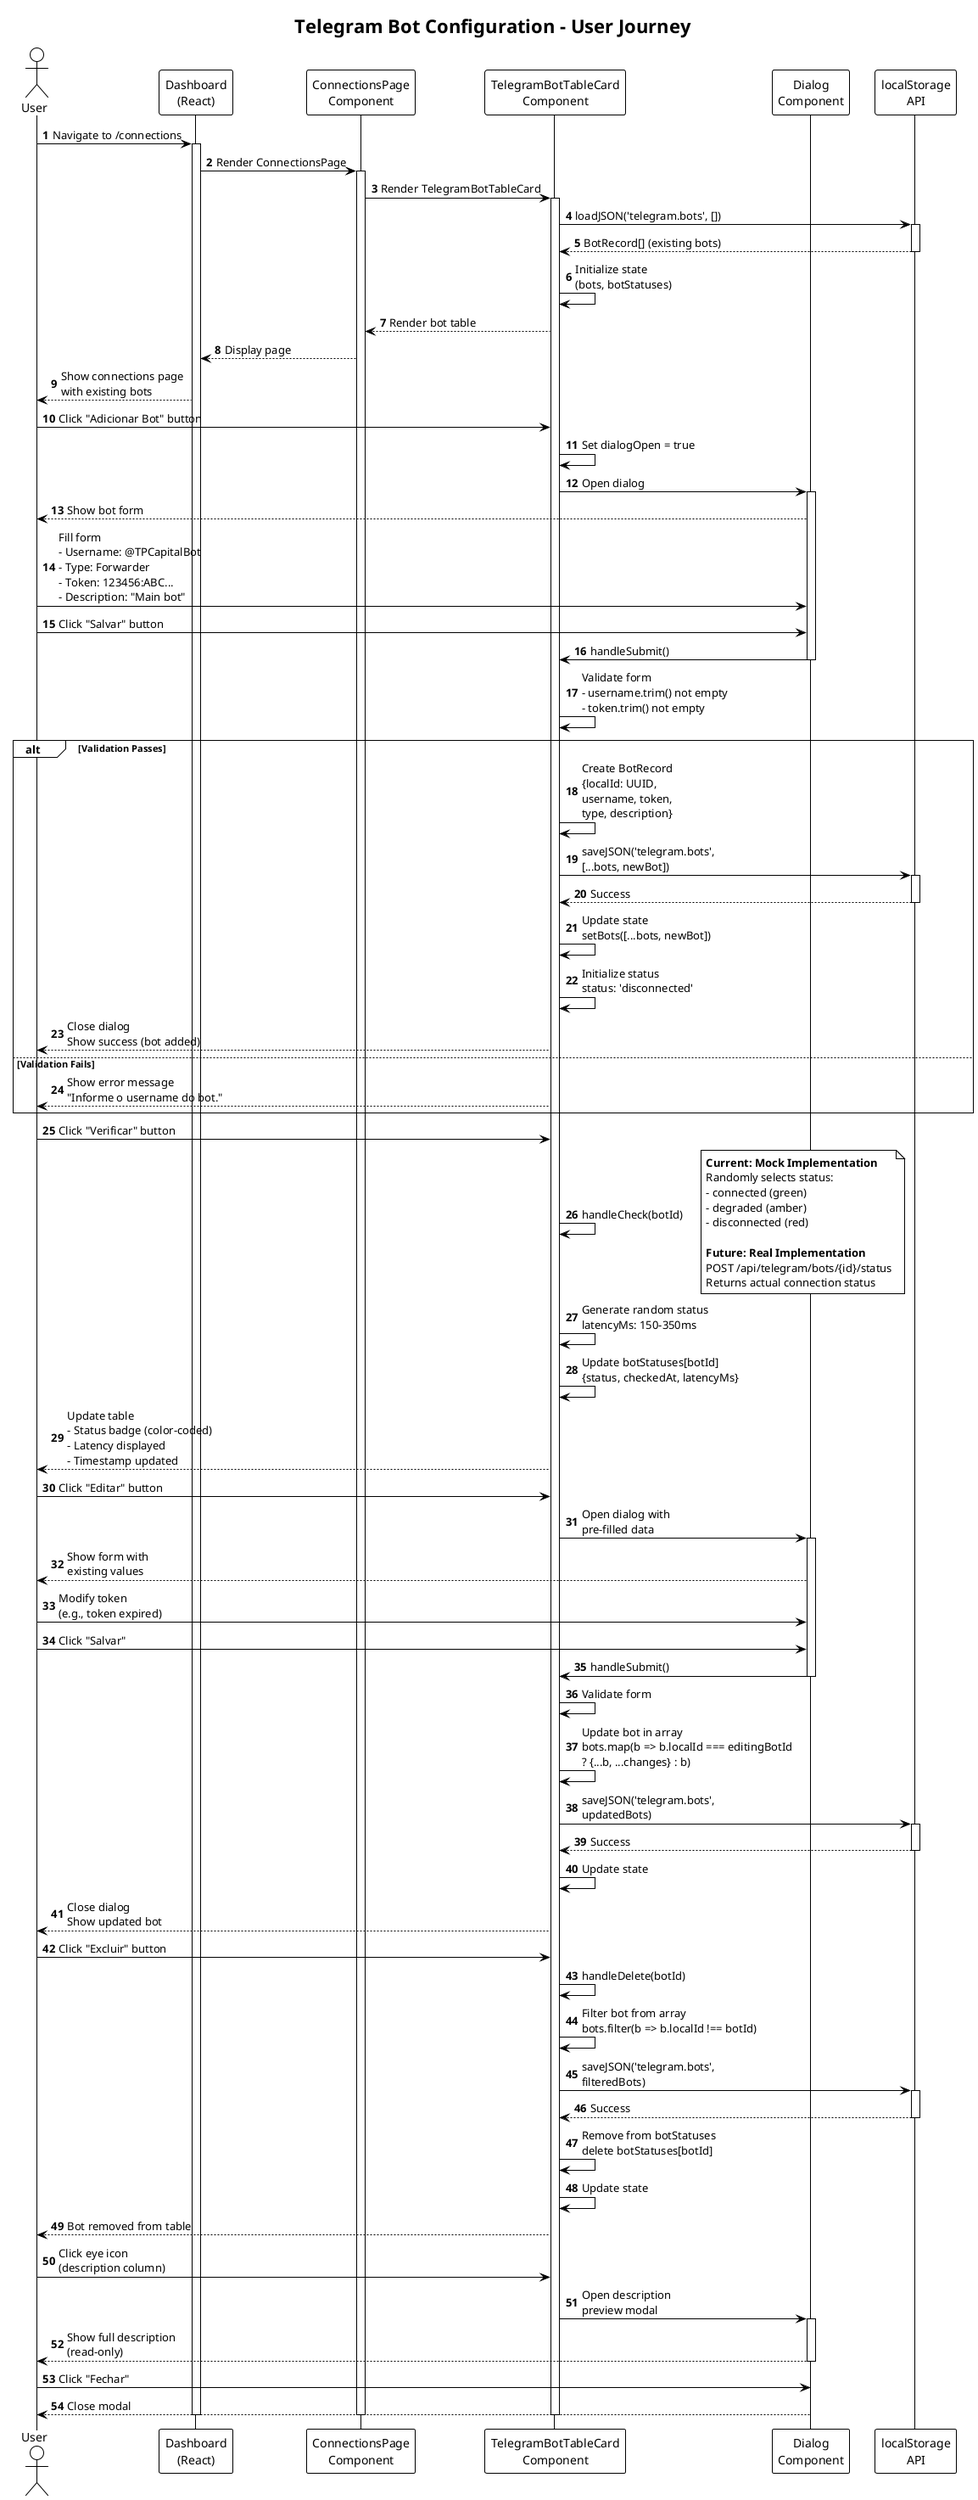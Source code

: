 @startuml Telegram Bot Configuration Flow
!theme plain
title Telegram Bot Configuration - User Journey
autonumber

actor User
participant "Dashboard\n(React)" as Dashboard
participant "ConnectionsPage\nComponent" as Page
participant "TelegramBotTableCard\nComponent" as BotTable
participant "Dialog\nComponent" as Dialog
participant "localStorage\nAPI" as LocalStorage

' Initial Load
User -> Dashboard : Navigate to /connections
activate Dashboard
Dashboard -> Page : Render ConnectionsPage
activate Page
Page -> BotTable : Render TelegramBotTableCard
activate BotTable

BotTable -> LocalStorage : loadJSON('telegram.bots', [])
activate LocalStorage
LocalStorage --> BotTable : BotRecord[] (existing bots)
deactivate LocalStorage

BotTable -> BotTable : Initialize state\n(bots, botStatuses)
BotTable --> Page : Render bot table
Page --> Dashboard : Display page
Dashboard --> User : Show connections page\nwith existing bots

' Add New Bot
User -> BotTable : Click "Adicionar Bot" button
BotTable -> BotTable : Set dialogOpen = true
BotTable -> Dialog : Open dialog
activate Dialog
Dialog --> User : Show bot form

User -> Dialog : Fill form\n- Username: @TPCapitalBot\n- Type: Forwarder\n- Token: 123456:ABC...\n- Description: "Main bot"

User -> Dialog : Click "Salvar" button
Dialog -> BotTable : handleSubmit()
deactivate Dialog

BotTable -> BotTable : Validate form\n- username.trim() not empty\n- token.trim() not empty
alt Validation Passes
    BotTable -> BotTable : Create BotRecord\n{localId: UUID,\nusername, token,\ntype, description}

    BotTable -> LocalStorage : saveJSON('telegram.bots',\n[...bots, newBot])
    activate LocalStorage
    LocalStorage --> BotTable : Success
    deactivate LocalStorage

    BotTable -> BotTable : Update state\nsetBots([...bots, newBot])
    BotTable -> BotTable : Initialize status\nstatus: 'disconnected'

    BotTable --> User : Close dialog\nShow success (bot added)

else Validation Fails
    BotTable --> User : Show error message\n"Informe o username do bot."
end

' Verify Connection
User -> BotTable : Click "Verificar" button
BotTable -> BotTable : handleCheck(botId)

note right
    **Current: Mock Implementation**
    Randomly selects status:
    - connected (green)
    - degraded (amber)
    - disconnected (red)

    **Future: Real Implementation**
    POST /api/telegram/bots/{id}/status
    Returns actual connection status
end note

BotTable -> BotTable : Generate random status\nlatencyMs: 150-350ms
BotTable -> BotTable : Update botStatuses[botId]\n{status, checkedAt, latencyMs}
BotTable --> User : Update table\n- Status badge (color-coded)\n- Latency displayed\n- Timestamp updated

' Edit Bot
User -> BotTable : Click "Editar" button
BotTable -> Dialog : Open dialog with\npre-filled data
activate Dialog
Dialog --> User : Show form with\nexisting values

User -> Dialog : Modify token\n(e.g., token expired)
User -> Dialog : Click "Salvar"
Dialog -> BotTable : handleSubmit()
deactivate Dialog

BotTable -> BotTable : Validate form
BotTable -> BotTable : Update bot in array\nbots.map(b => b.localId === editingBotId\n? {...b, ...changes} : b)

BotTable -> LocalStorage : saveJSON('telegram.bots',\nupdatedBots)
activate LocalStorage
LocalStorage --> BotTable : Success
deactivate LocalStorage

BotTable -> BotTable : Update state
BotTable --> User : Close dialog\nShow updated bot

' Delete Bot
User -> BotTable : Click "Excluir" button
BotTable -> BotTable : handleDelete(botId)

BotTable -> BotTable : Filter bot from array\nbots.filter(b => b.localId !== botId)

BotTable -> LocalStorage : saveJSON('telegram.bots',\nfilteredBots)
activate LocalStorage
LocalStorage --> BotTable : Success
deactivate LocalStorage

BotTable -> BotTable : Remove from botStatuses\ndelete botStatuses[botId]

BotTable -> BotTable : Update state
BotTable --> User : Bot removed from table

' View Description
User -> BotTable : Click eye icon\n(description column)
BotTable -> Dialog : Open description\npreview modal
activate Dialog
Dialog --> User : Show full description\n(read-only)
deactivate Dialog

User -> Dialog : Click "Fechar"
Dialog --> User : Close modal

deactivate BotTable
deactivate Page
deactivate Dashboard

@enduml
